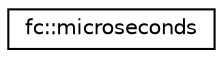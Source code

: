 digraph "Graphical Class Hierarchy"
{
  edge [fontname="Helvetica",fontsize="10",labelfontname="Helvetica",labelfontsize="10"];
  node [fontname="Helvetica",fontsize="10",shape=record];
  rankdir="LR";
  Node0 [label="fc::microseconds",height=0.2,width=0.4,color="black", fillcolor="white", style="filled",URL="$classfc_1_1microseconds.html"];
}
